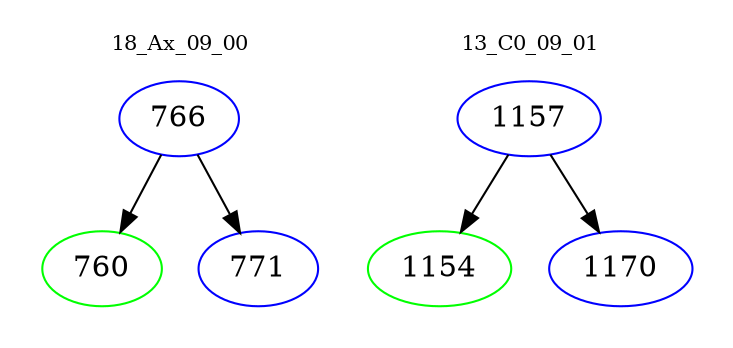 digraph{
subgraph cluster_0 {
color = white
label = "18_Ax_09_00";
fontsize=10;
T0_766 [label="766", color="blue"]
T0_766 -> T0_760 [color="black"]
T0_760 [label="760", color="green"]
T0_766 -> T0_771 [color="black"]
T0_771 [label="771", color="blue"]
}
subgraph cluster_1 {
color = white
label = "13_C0_09_01";
fontsize=10;
T1_1157 [label="1157", color="blue"]
T1_1157 -> T1_1154 [color="black"]
T1_1154 [label="1154", color="green"]
T1_1157 -> T1_1170 [color="black"]
T1_1170 [label="1170", color="blue"]
}
}
